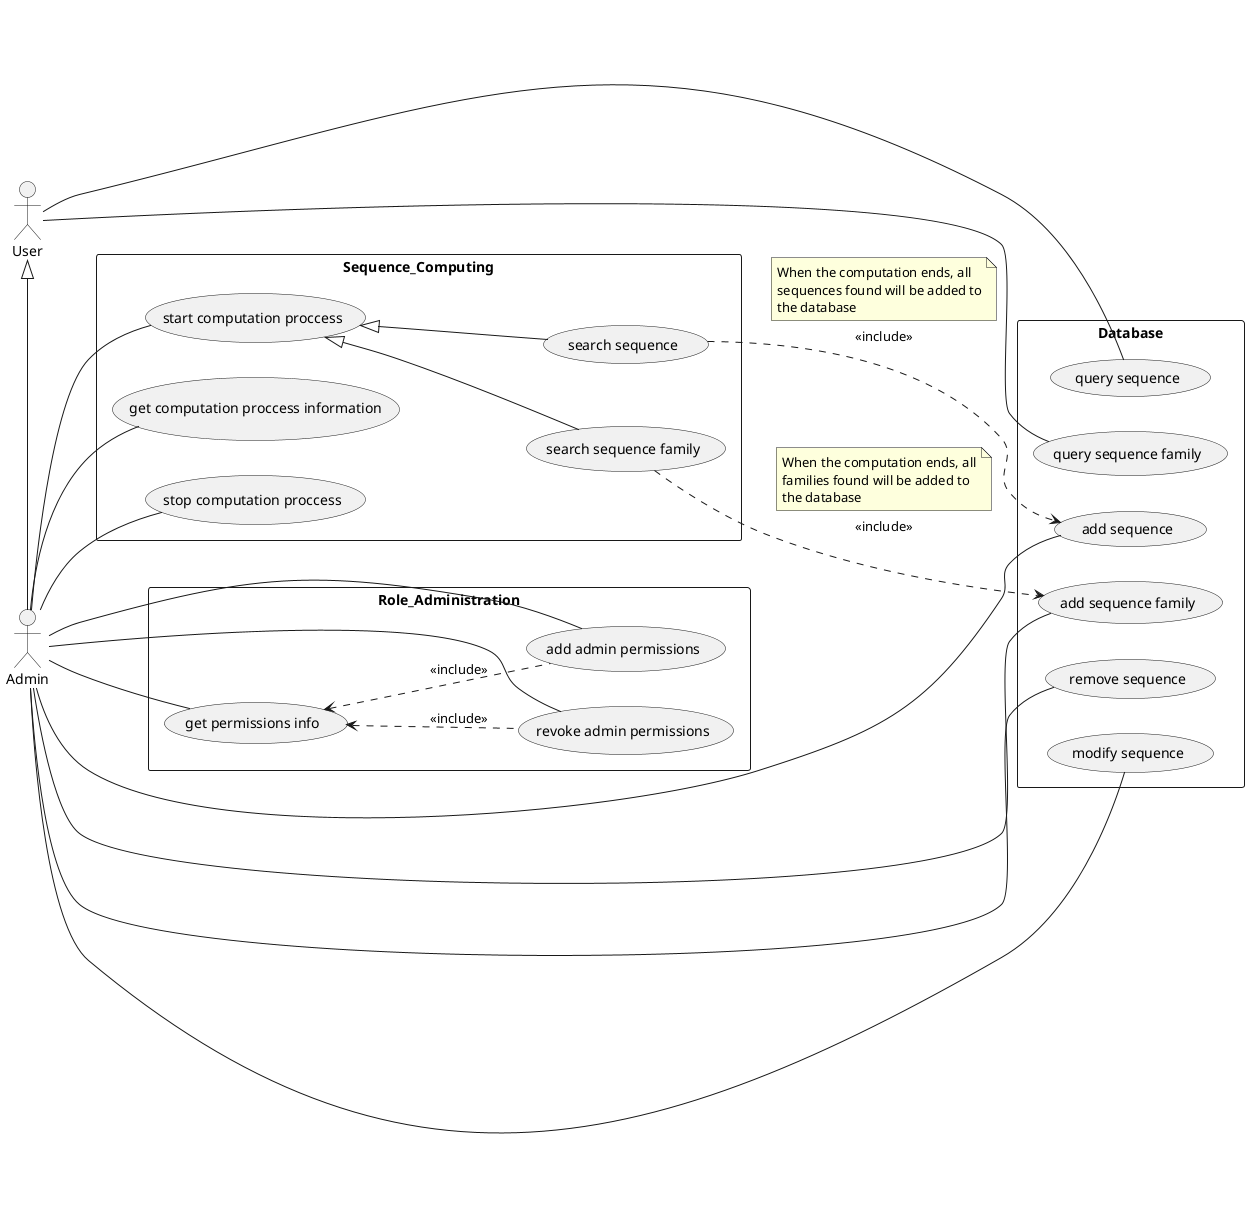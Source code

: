 @startuml

left to right direction
skinparam packageStyle rectangle

actor User
actor Admin
User <|- Admin

rectangle Database{
  (query sequence) as (GBD1)
  (query sequence family) as (GBD2)
  (add sequence) as (GBD3)
  (modify sequence) as (GBD4)
  (remove sequence) as (GBD5)
  (add sequence family) as (GBD6)
}

User -- GBD1
User -- GBD2
Admin -- GBD3
Admin -- GBD4
Admin -- GBD5
Admin -- GBD6

rectangle Sequence_Computing{
  (start computation proccess) as (CDS1)
        (search sequence) as (CDS1_1)
        (search sequence family) as (CDS1_2)
        CDS1 <|-down- CDS1_1
        CDS1 <|-down- CDS1_2
   (get computation proccess information) as (CDS2)
   (stop computation proccess) as (CDS3)
}

CDS1_1 ..> GBD3: << include >>
note top on link
When the computation ends, all
sequences found will be added to
the database
end note

CDS1_2 ..> GBD6: << include >>
note top on link
When the computation ends, all
families found will be added to
the database
end note

Admin -- CDS1
Admin -- CDS2
Admin -- CDS3

rectangle Role_Administration{
    (add admin permissions) as (RA1)
    (revoke admin permissions) as (RA2)
    (get permissions info) as (RA3)

    RA3 <.. RA1 : << include >>
    RA3 <.. RA2 : << include >>

}

Admin -- RA1
Admin -- RA2
Admin -- RA3

@enduml
